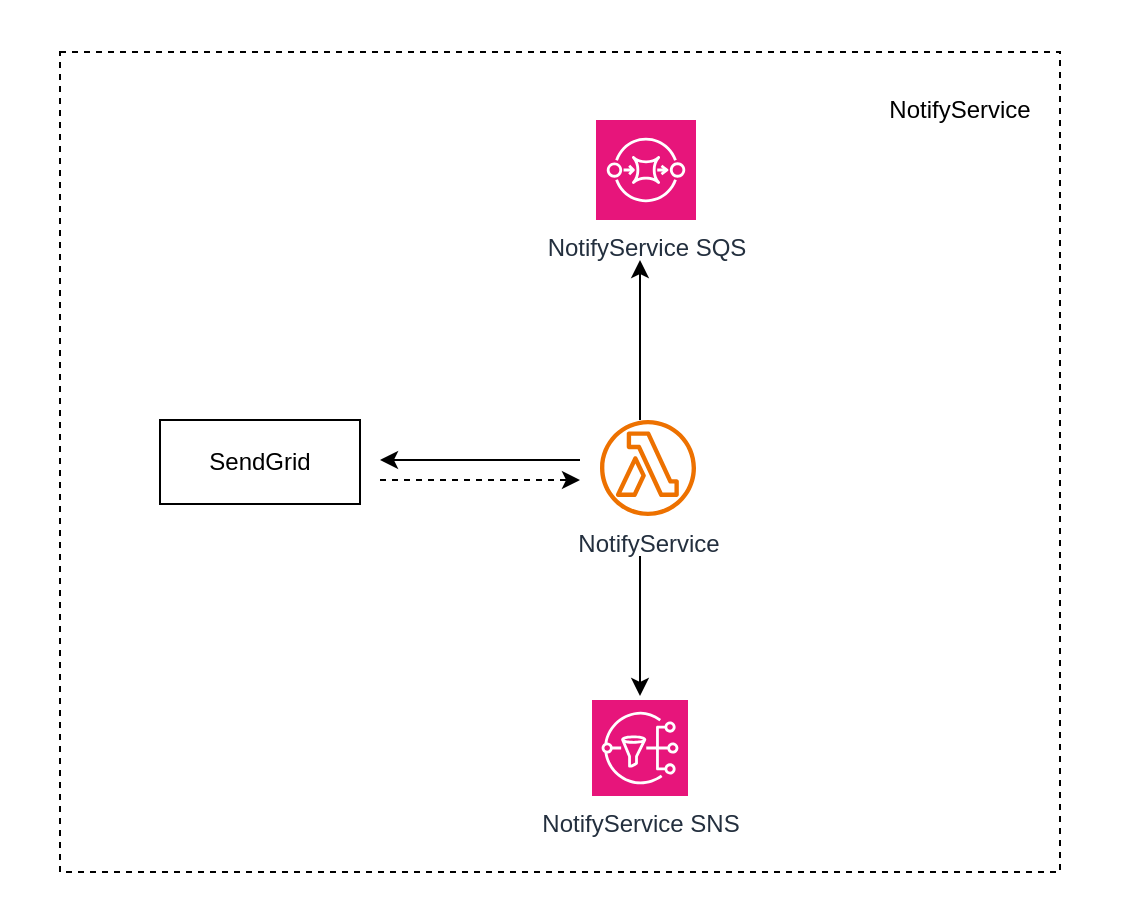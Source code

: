 <mxfile version="25.0.3">
  <diagram name="Page-1" id="lOB0Ulh5ce7KTcB_IQV_">
    <mxGraphModel dx="2066" dy="1147" grid="1" gridSize="10" guides="1" tooltips="1" connect="1" arrows="1" fold="1" page="1" pageScale="1" pageWidth="3300" pageHeight="4681" math="0" shadow="0">
      <root>
        <mxCell id="0" />
        <mxCell id="1" parent="0" />
        <mxCell id="0M3k9IWtOeVX3BEfon_7-23" value="" style="rounded=0;whiteSpace=wrap;html=1;fillColor=default;strokeColor=none;" vertex="1" parent="1">
          <mxGeometry x="390" y="400" width="560" height="460" as="geometry" />
        </mxCell>
        <mxCell id="0M3k9IWtOeVX3BEfon_7-17" value="" style="rounded=0;whiteSpace=wrap;html=1;dashed=1;" vertex="1" parent="1">
          <mxGeometry x="420" y="426" width="500" height="410" as="geometry" />
        </mxCell>
        <mxCell id="0M3k9IWtOeVX3BEfon_7-8" value="NotifyService" style="sketch=0;outlineConnect=0;fontColor=#232F3E;gradientColor=none;fillColor=#ED7100;strokeColor=none;dashed=0;verticalLabelPosition=bottom;verticalAlign=top;align=center;html=1;fontSize=12;fontStyle=0;aspect=fixed;pointerEvents=1;shape=mxgraph.aws4.lambda_function;" vertex="1" parent="1">
          <mxGeometry x="690" y="610" width="48" height="48" as="geometry" />
        </mxCell>
        <mxCell id="0M3k9IWtOeVX3BEfon_7-9" value="NotifyService SQS" style="sketch=0;points=[[0,0,0],[0.25,0,0],[0.5,0,0],[0.75,0,0],[1,0,0],[0,1,0],[0.25,1,0],[0.5,1,0],[0.75,1,0],[1,1,0],[0,0.25,0],[0,0.5,0],[0,0.75,0],[1,0.25,0],[1,0.5,0],[1,0.75,0]];outlineConnect=0;fontColor=#232F3E;fillColor=#E7157B;strokeColor=#ffffff;dashed=0;verticalLabelPosition=bottom;verticalAlign=top;align=center;html=1;fontSize=12;fontStyle=0;aspect=fixed;shape=mxgraph.aws4.resourceIcon;resIcon=mxgraph.aws4.sqs;" vertex="1" parent="1">
          <mxGeometry x="688" y="460" width="50" height="50" as="geometry" />
        </mxCell>
        <mxCell id="0M3k9IWtOeVX3BEfon_7-10" value="NotifyService SNS" style="sketch=0;points=[[0,0,0],[0.25,0,0],[0.5,0,0],[0.75,0,0],[1,0,0],[0,1,0],[0.25,1,0],[0.5,1,0],[0.75,1,0],[1,1,0],[0,0.25,0],[0,0.5,0],[0,0.75,0],[1,0.25,0],[1,0.5,0],[1,0.75,0]];outlineConnect=0;fontColor=#232F3E;fillColor=#E7157B;strokeColor=#ffffff;dashed=0;verticalLabelPosition=bottom;verticalAlign=top;align=center;html=1;fontSize=12;fontStyle=0;aspect=fixed;shape=mxgraph.aws4.resourceIcon;resIcon=mxgraph.aws4.sns;" vertex="1" parent="1">
          <mxGeometry x="686" y="750" width="48" height="48" as="geometry" />
        </mxCell>
        <mxCell id="0M3k9IWtOeVX3BEfon_7-11" value="" style="endArrow=classic;html=1;rounded=0;" edge="1" parent="1">
          <mxGeometry width="50" height="50" relative="1" as="geometry">
            <mxPoint x="710" y="610" as="sourcePoint" />
            <mxPoint x="710" y="530" as="targetPoint" />
          </mxGeometry>
        </mxCell>
        <mxCell id="0M3k9IWtOeVX3BEfon_7-12" value="" style="endArrow=classic;html=1;rounded=0;" edge="1" parent="1">
          <mxGeometry width="50" height="50" relative="1" as="geometry">
            <mxPoint x="710" y="678" as="sourcePoint" />
            <mxPoint x="710" y="748" as="targetPoint" />
          </mxGeometry>
        </mxCell>
        <mxCell id="0M3k9IWtOeVX3BEfon_7-13" value="" style="endArrow=classic;html=1;rounded=0;" edge="1" parent="1">
          <mxGeometry width="50" height="50" relative="1" as="geometry">
            <mxPoint x="680" y="630" as="sourcePoint" />
            <mxPoint x="580" y="630" as="targetPoint" />
          </mxGeometry>
        </mxCell>
        <mxCell id="0M3k9IWtOeVX3BEfon_7-14" value="SendGrid" style="rounded=0;whiteSpace=wrap;html=1;" vertex="1" parent="1">
          <mxGeometry x="470" y="610" width="100" height="42" as="geometry" />
        </mxCell>
        <mxCell id="0M3k9IWtOeVX3BEfon_7-15" value="" style="endArrow=classic;html=1;rounded=0;dashed=1;" edge="1" parent="1">
          <mxGeometry width="50" height="50" relative="1" as="geometry">
            <mxPoint x="580" y="640" as="sourcePoint" />
            <mxPoint x="680" y="640" as="targetPoint" />
          </mxGeometry>
        </mxCell>
        <mxCell id="0M3k9IWtOeVX3BEfon_7-18" value="NotifyService" style="text;html=1;align=center;verticalAlign=middle;whiteSpace=wrap;rounded=0;" vertex="1" parent="1">
          <mxGeometry x="840" y="440" width="60" height="30" as="geometry" />
        </mxCell>
      </root>
    </mxGraphModel>
  </diagram>
</mxfile>
